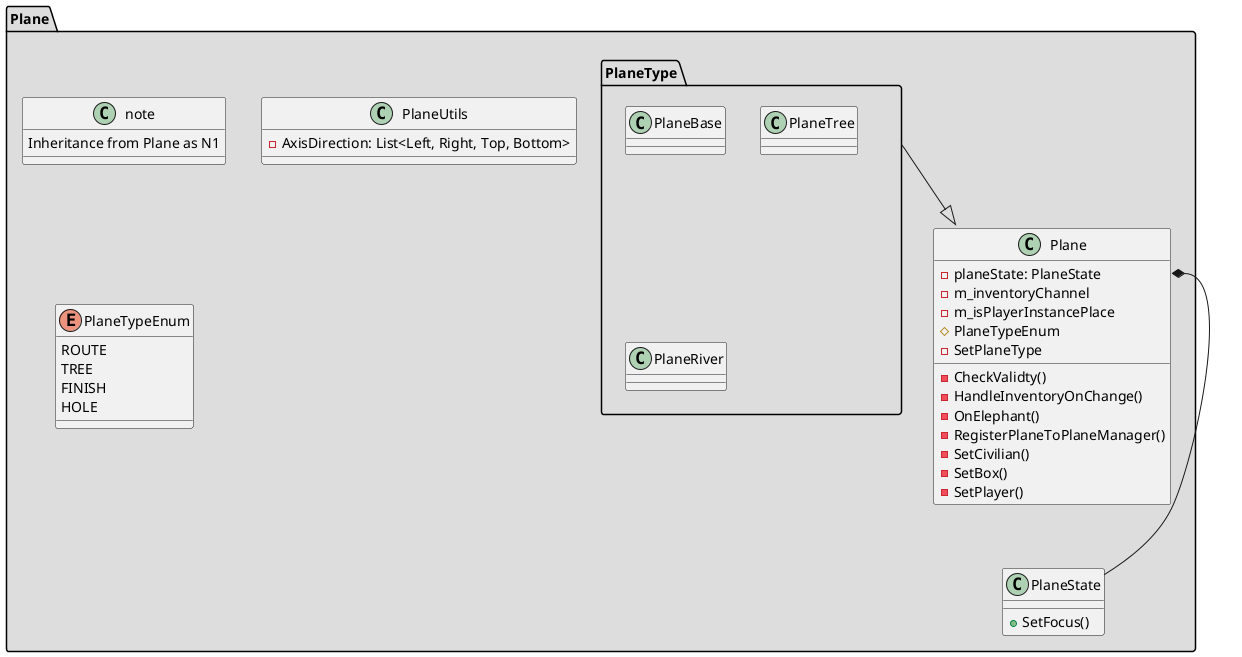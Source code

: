 @startuml

' package Civilian {
'     class CivilianBase {}

' }

' package Player {
'     class PlayerController {}
' }

' package WithoutMonobehaviour {    
' }

package Plane #DDDDDD {
    class Plane {
        -planeState: PlaneState
        -m_inventoryChannel
        -m_isPlayerInstancePlace 
        #PlaneTypeEnum
        -SetPlaneType
        -CheckValidty()
        -HandleInventoryOnChange()
        -OnElephant()
        -RegisterPlaneToPlaneManager()
        -SetCivilian()
        -SetBox()
        -SetPlayer()        
    }

    Plane::planeState *-- PlaneState

    package PlaneType {
        class PlaneBase {}
        class PlaneTree {}
        class PlaneRiver {}  
    }

    note : Inheritance from Plane as N1

    class PlaneState {
        +SetFocus()    
    }


    class PlaneUtils {
        -AxisDirection: List<Left, Right, Top, Bottom>

    }

    PlaneType --|> Plane 

    enum PlaneTypeEnum {
        ROUTE
        TREE
        FINISH
        HOLE
    }
}


@enduml

